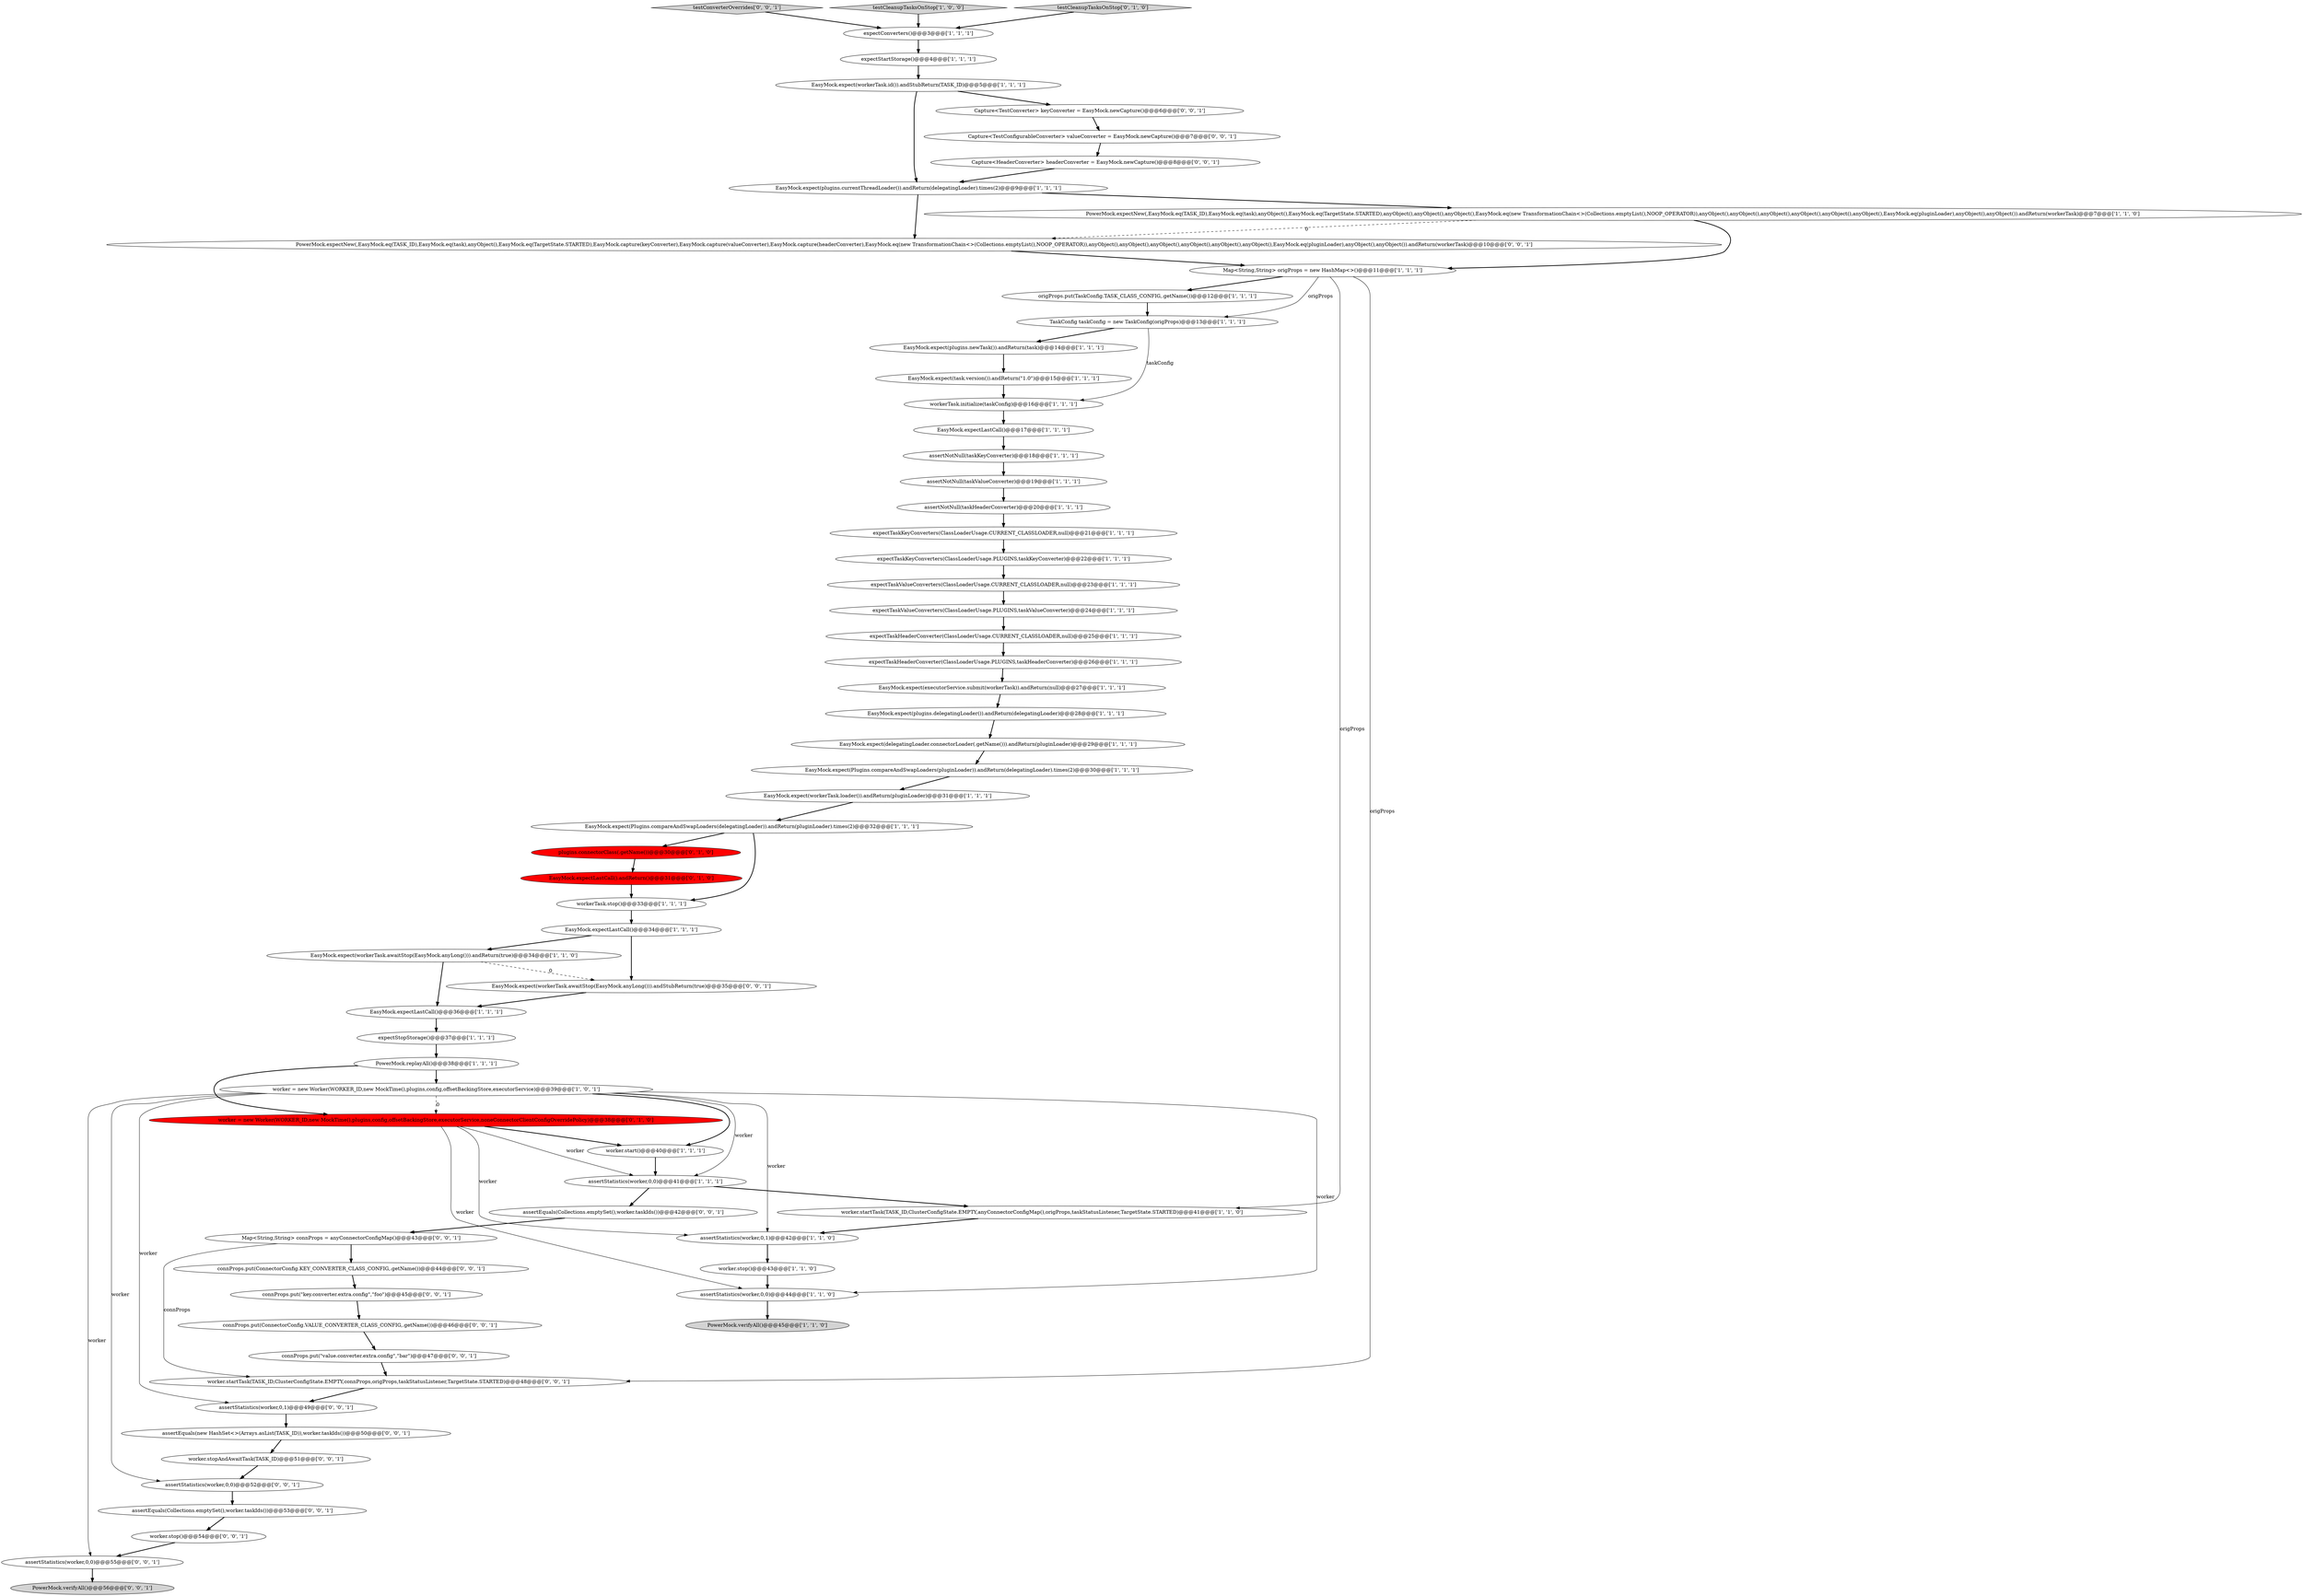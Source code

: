 digraph {
5 [style = filled, label = "EasyMock.expect(task.version()).andReturn(\"1.0\")@@@15@@@['1', '1', '1']", fillcolor = white, shape = ellipse image = "AAA0AAABBB1BBB"];
0 [style = filled, label = "expectTaskValueConverters(ClassLoaderUsage.PLUGINS,taskValueConverter)@@@24@@@['1', '1', '1']", fillcolor = white, shape = ellipse image = "AAA0AAABBB1BBB"];
24 [style = filled, label = "EasyMock.expect(Plugins.compareAndSwapLoaders(delegatingLoader)).andReturn(pluginLoader).times(2)@@@32@@@['1', '1', '1']", fillcolor = white, shape = ellipse image = "AAA0AAABBB1BBB"];
40 [style = filled, label = "EasyMock.expectLastCall()@@@36@@@['1', '1', '1']", fillcolor = white, shape = ellipse image = "AAA0AAABBB1BBB"];
3 [style = filled, label = "origProps.put(TaskConfig.TASK_CLASS_CONFIG,.getName())@@@12@@@['1', '1', '1']", fillcolor = white, shape = ellipse image = "AAA0AAABBB1BBB"];
16 [style = filled, label = "EasyMock.expect(Plugins.compareAndSwapLoaders(pluginLoader)).andReturn(delegatingLoader).times(2)@@@30@@@['1', '1', '1']", fillcolor = white, shape = ellipse image = "AAA0AAABBB1BBB"];
12 [style = filled, label = "TaskConfig taskConfig = new TaskConfig(origProps)@@@13@@@['1', '1', '1']", fillcolor = white, shape = ellipse image = "AAA0AAABBB1BBB"];
21 [style = filled, label = "expectTaskHeaderConverter(ClassLoaderUsage.PLUGINS,taskHeaderConverter)@@@26@@@['1', '1', '1']", fillcolor = white, shape = ellipse image = "AAA0AAABBB1BBB"];
52 [style = filled, label = "worker.stopAndAwaitTask(TASK_ID)@@@51@@@['0', '0', '1']", fillcolor = white, shape = ellipse image = "AAA0AAABBB3BBB"];
39 [style = filled, label = "worker = new Worker(WORKER_ID,new MockTime(),plugins,config,offsetBackingStore,executorService)@@@39@@@['1', '0', '1']", fillcolor = white, shape = ellipse image = "AAA0AAABBB1BBB"];
47 [style = filled, label = "connProps.put(\"value.converter.extra.config\",\"bar\")@@@47@@@['0', '0', '1']", fillcolor = white, shape = ellipse image = "AAA0AAABBB3BBB"];
51 [style = filled, label = "connProps.put(\"key.converter.extra.config\",\"foo\")@@@45@@@['0', '0', '1']", fillcolor = white, shape = ellipse image = "AAA0AAABBB3BBB"];
42 [style = filled, label = "worker = new Worker(WORKER_ID,new MockTime(),plugins,config,offsetBackingStore,executorService,noneConnectorClientConfigOverridePolicy)@@@38@@@['0', '1', '0']", fillcolor = red, shape = ellipse image = "AAA1AAABBB2BBB"];
37 [style = filled, label = "EasyMock.expectLastCall()@@@34@@@['1', '1', '1']", fillcolor = white, shape = ellipse image = "AAA0AAABBB1BBB"];
58 [style = filled, label = "assertEquals(Collections.emptySet(),worker.taskIds())@@@53@@@['0', '0', '1']", fillcolor = white, shape = ellipse image = "AAA0AAABBB3BBB"];
49 [style = filled, label = "testConverterOverrides['0', '0', '1']", fillcolor = lightgray, shape = diamond image = "AAA0AAABBB3BBB"];
11 [style = filled, label = "testCleanupTasksOnStop['1', '0', '0']", fillcolor = lightgray, shape = diamond image = "AAA0AAABBB1BBB"];
50 [style = filled, label = "worker.startTask(TASK_ID,ClusterConfigState.EMPTY,connProps,origProps,taskStatusListener,TargetState.STARTED)@@@48@@@['0', '0', '1']", fillcolor = white, shape = ellipse image = "AAA0AAABBB3BBB"];
61 [style = filled, label = "assertStatistics(worker,0,0)@@@52@@@['0', '0', '1']", fillcolor = white, shape = ellipse image = "AAA0AAABBB3BBB"];
48 [style = filled, label = "PowerMock.verifyAll()@@@56@@@['0', '0', '1']", fillcolor = lightgray, shape = ellipse image = "AAA0AAABBB3BBB"];
65 [style = filled, label = "Capture<TestConfigurableConverter> valueConverter = EasyMock.newCapture()@@@7@@@['0', '0', '1']", fillcolor = white, shape = ellipse image = "AAA0AAABBB3BBB"];
62 [style = filled, label = "assertEquals(new HashSet<>(Arrays.asList(TASK_ID)),worker.taskIds())@@@50@@@['0', '0', '1']", fillcolor = white, shape = ellipse image = "AAA0AAABBB3BBB"];
35 [style = filled, label = "assertStatistics(worker,0,0)@@@44@@@['1', '1', '0']", fillcolor = white, shape = ellipse image = "AAA0AAABBB1BBB"];
45 [style = filled, label = "plugins.connectorClass(.getName())@@@30@@@['0', '1', '0']", fillcolor = red, shape = ellipse image = "AAA1AAABBB2BBB"];
46 [style = filled, label = "Map<String,String> connProps = anyConnectorConfigMap()@@@43@@@['0', '0', '1']", fillcolor = white, shape = ellipse image = "AAA0AAABBB3BBB"];
6 [style = filled, label = "EasyMock.expectLastCall()@@@17@@@['1', '1', '1']", fillcolor = white, shape = ellipse image = "AAA0AAABBB1BBB"];
26 [style = filled, label = "assertNotNull(taskKeyConverter)@@@18@@@['1', '1', '1']", fillcolor = white, shape = ellipse image = "AAA0AAABBB1BBB"];
64 [style = filled, label = "connProps.put(ConnectorConfig.VALUE_CONVERTER_CLASS_CONFIG,.getName())@@@46@@@['0', '0', '1']", fillcolor = white, shape = ellipse image = "AAA0AAABBB3BBB"];
9 [style = filled, label = "assertStatistics(worker,0,1)@@@42@@@['1', '1', '0']", fillcolor = white, shape = ellipse image = "AAA0AAABBB1BBB"];
10 [style = filled, label = "assertNotNull(taskHeaderConverter)@@@20@@@['1', '1', '1']", fillcolor = white, shape = ellipse image = "AAA0AAABBB1BBB"];
56 [style = filled, label = "assertEquals(Collections.emptySet(),worker.taskIds())@@@42@@@['0', '0', '1']", fillcolor = white, shape = ellipse image = "AAA0AAABBB3BBB"];
7 [style = filled, label = "expectTaskKeyConverters(ClassLoaderUsage.PLUGINS,taskKeyConverter)@@@22@@@['1', '1', '1']", fillcolor = white, shape = ellipse image = "AAA0AAABBB1BBB"];
59 [style = filled, label = "assertStatistics(worker,0,1)@@@49@@@['0', '0', '1']", fillcolor = white, shape = ellipse image = "AAA0AAABBB3BBB"];
30 [style = filled, label = "EasyMock.expect(plugins.currentThreadLoader()).andReturn(delegatingLoader).times(2)@@@9@@@['1', '1', '1']", fillcolor = white, shape = ellipse image = "AAA0AAABBB1BBB"];
19 [style = filled, label = "EasyMock.expect(executorService.submit(workerTask)).andReturn(null)@@@27@@@['1', '1', '1']", fillcolor = white, shape = ellipse image = "AAA0AAABBB1BBB"];
43 [style = filled, label = "testCleanupTasksOnStop['0', '1', '0']", fillcolor = lightgray, shape = diamond image = "AAA0AAABBB2BBB"];
54 [style = filled, label = "Capture<TestConverter> keyConverter = EasyMock.newCapture()@@@6@@@['0', '0', '1']", fillcolor = white, shape = ellipse image = "AAA0AAABBB3BBB"];
28 [style = filled, label = "expectTaskKeyConverters(ClassLoaderUsage.CURRENT_CLASSLOADER,null)@@@21@@@['1', '1', '1']", fillcolor = white, shape = ellipse image = "AAA0AAABBB1BBB"];
53 [style = filled, label = "PowerMock.expectNew(,EasyMock.eq(TASK_ID),EasyMock.eq(task),anyObject(),EasyMock.eq(TargetState.STARTED),EasyMock.capture(keyConverter),EasyMock.capture(valueConverter),EasyMock.capture(headerConverter),EasyMock.eq(new TransformationChain<>(Collections.emptyList(),NOOP_OPERATOR)),anyObject(),anyObject(),anyObject(),anyObject(),anyObject(),anyObject(),EasyMock.eq(pluginLoader),anyObject(),anyObject()).andReturn(workerTask)@@@10@@@['0', '0', '1']", fillcolor = white, shape = ellipse image = "AAA0AAABBB3BBB"];
2 [style = filled, label = "PowerMock.replayAll()@@@38@@@['1', '1', '1']", fillcolor = white, shape = ellipse image = "AAA0AAABBB1BBB"];
41 [style = filled, label = "EasyMock.expect(plugins.newTask()).andReturn(task)@@@14@@@['1', '1', '1']", fillcolor = white, shape = ellipse image = "AAA0AAABBB1BBB"];
38 [style = filled, label = "assertStatistics(worker,0,0)@@@41@@@['1', '1', '1']", fillcolor = white, shape = ellipse image = "AAA0AAABBB1BBB"];
4 [style = filled, label = "workerTask.stop()@@@33@@@['1', '1', '1']", fillcolor = white, shape = ellipse image = "AAA0AAABBB1BBB"];
63 [style = filled, label = "connProps.put(ConnectorConfig.KEY_CONVERTER_CLASS_CONFIG,.getName())@@@44@@@['0', '0', '1']", fillcolor = white, shape = ellipse image = "AAA0AAABBB3BBB"];
1 [style = filled, label = "EasyMock.expect(workerTask.awaitStop(EasyMock.anyLong())).andReturn(true)@@@34@@@['1', '1', '0']", fillcolor = white, shape = ellipse image = "AAA0AAABBB1BBB"];
14 [style = filled, label = "PowerMock.expectNew(,EasyMock.eq(TASK_ID),EasyMock.eq(task),anyObject(),EasyMock.eq(TargetState.STARTED),anyObject(),anyObject(),anyObject(),EasyMock.eq(new TransformationChain<>(Collections.emptyList(),NOOP_OPERATOR)),anyObject(),anyObject(),anyObject(),anyObject(),anyObject(),anyObject(),EasyMock.eq(pluginLoader),anyObject(),anyObject()).andReturn(workerTask)@@@7@@@['1', '1', '0']", fillcolor = white, shape = ellipse image = "AAA0AAABBB1BBB"];
22 [style = filled, label = "EasyMock.expect(workerTask.loader()).andReturn(pluginLoader)@@@31@@@['1', '1', '1']", fillcolor = white, shape = ellipse image = "AAA0AAABBB1BBB"];
32 [style = filled, label = "workerTask.initialize(taskConfig)@@@16@@@['1', '1', '1']", fillcolor = white, shape = ellipse image = "AAA0AAABBB1BBB"];
55 [style = filled, label = "assertStatistics(worker,0,0)@@@55@@@['0', '0', '1']", fillcolor = white, shape = ellipse image = "AAA0AAABBB3BBB"];
29 [style = filled, label = "worker.start()@@@40@@@['1', '1', '1']", fillcolor = white, shape = ellipse image = "AAA0AAABBB1BBB"];
15 [style = filled, label = "expectTaskHeaderConverter(ClassLoaderUsage.CURRENT_CLASSLOADER,null)@@@25@@@['1', '1', '1']", fillcolor = white, shape = ellipse image = "AAA0AAABBB1BBB"];
23 [style = filled, label = "worker.stop()@@@43@@@['1', '1', '0']", fillcolor = white, shape = ellipse image = "AAA0AAABBB1BBB"];
25 [style = filled, label = "PowerMock.verifyAll()@@@45@@@['1', '1', '0']", fillcolor = lightgray, shape = ellipse image = "AAA0AAABBB1BBB"];
31 [style = filled, label = "expectStopStorage()@@@37@@@['1', '1', '1']", fillcolor = white, shape = ellipse image = "AAA0AAABBB1BBB"];
36 [style = filled, label = "worker.startTask(TASK_ID,ClusterConfigState.EMPTY,anyConnectorConfigMap(),origProps,taskStatusListener,TargetState.STARTED)@@@41@@@['1', '1', '0']", fillcolor = white, shape = ellipse image = "AAA0AAABBB1BBB"];
44 [style = filled, label = "EasyMock.expectLastCall().andReturn()@@@31@@@['0', '1', '0']", fillcolor = red, shape = ellipse image = "AAA1AAABBB2BBB"];
60 [style = filled, label = "Capture<HeaderConverter> headerConverter = EasyMock.newCapture()@@@8@@@['0', '0', '1']", fillcolor = white, shape = ellipse image = "AAA0AAABBB3BBB"];
34 [style = filled, label = "EasyMock.expect(delegatingLoader.connectorLoader(.getName())).andReturn(pluginLoader)@@@29@@@['1', '1', '1']", fillcolor = white, shape = ellipse image = "AAA0AAABBB1BBB"];
13 [style = filled, label = "EasyMock.expect(plugins.delegatingLoader()).andReturn(delegatingLoader)@@@28@@@['1', '1', '1']", fillcolor = white, shape = ellipse image = "AAA0AAABBB1BBB"];
20 [style = filled, label = "expectConverters()@@@3@@@['1', '1', '1']", fillcolor = white, shape = ellipse image = "AAA0AAABBB1BBB"];
17 [style = filled, label = "EasyMock.expect(workerTask.id()).andStubReturn(TASK_ID)@@@5@@@['1', '1', '1']", fillcolor = white, shape = ellipse image = "AAA0AAABBB1BBB"];
66 [style = filled, label = "EasyMock.expect(workerTask.awaitStop(EasyMock.anyLong())).andStubReturn(true)@@@35@@@['0', '0', '1']", fillcolor = white, shape = ellipse image = "AAA0AAABBB3BBB"];
27 [style = filled, label = "assertNotNull(taskValueConverter)@@@19@@@['1', '1', '1']", fillcolor = white, shape = ellipse image = "AAA0AAABBB1BBB"];
8 [style = filled, label = "expectStartStorage()@@@4@@@['1', '1', '1']", fillcolor = white, shape = ellipse image = "AAA0AAABBB1BBB"];
18 [style = filled, label = "Map<String,String> origProps = new HashMap<>()@@@11@@@['1', '1', '1']", fillcolor = white, shape = ellipse image = "AAA0AAABBB1BBB"];
57 [style = filled, label = "worker.stop()@@@54@@@['0', '0', '1']", fillcolor = white, shape = ellipse image = "AAA0AAABBB3BBB"];
33 [style = filled, label = "expectTaskValueConverters(ClassLoaderUsage.CURRENT_CLASSLOADER,null)@@@23@@@['1', '1', '1']", fillcolor = white, shape = ellipse image = "AAA0AAABBB1BBB"];
18->3 [style = bold, label=""];
65->60 [style = bold, label=""];
39->38 [style = solid, label="worker"];
17->54 [style = bold, label=""];
15->21 [style = bold, label=""];
42->38 [style = solid, label="worker"];
59->62 [style = bold, label=""];
18->36 [style = solid, label="origProps"];
42->29 [style = bold, label=""];
32->6 [style = bold, label=""];
0->15 [style = bold, label=""];
54->65 [style = bold, label=""];
18->50 [style = solid, label="origProps"];
33->0 [style = bold, label=""];
55->48 [style = bold, label=""];
42->35 [style = solid, label="worker"];
38->56 [style = bold, label=""];
30->14 [style = bold, label=""];
42->9 [style = solid, label="worker"];
40->31 [style = bold, label=""];
39->55 [style = solid, label="worker"];
39->29 [style = bold, label=""];
13->34 [style = bold, label=""];
36->9 [style = bold, label=""];
21->19 [style = bold, label=""];
63->51 [style = bold, label=""];
57->55 [style = bold, label=""];
37->1 [style = bold, label=""];
56->46 [style = bold, label=""];
31->2 [style = bold, label=""];
12->32 [style = solid, label="taskConfig"];
39->61 [style = solid, label="worker"];
12->41 [style = bold, label=""];
23->35 [style = bold, label=""];
8->17 [style = bold, label=""];
2->39 [style = bold, label=""];
7->33 [style = bold, label=""];
26->27 [style = bold, label=""];
46->63 [style = bold, label=""];
20->8 [style = bold, label=""];
39->9 [style = solid, label="worker"];
19->13 [style = bold, label=""];
44->4 [style = bold, label=""];
14->18 [style = bold, label=""];
29->38 [style = bold, label=""];
6->26 [style = bold, label=""];
1->66 [style = dashed, label="0"];
52->61 [style = bold, label=""];
43->20 [style = bold, label=""];
58->57 [style = bold, label=""];
30->53 [style = bold, label=""];
3->12 [style = bold, label=""];
45->44 [style = bold, label=""];
37->66 [style = bold, label=""];
47->50 [style = bold, label=""];
24->45 [style = bold, label=""];
35->25 [style = bold, label=""];
5->32 [style = bold, label=""];
39->35 [style = solid, label="worker"];
46->50 [style = solid, label="connProps"];
51->64 [style = bold, label=""];
34->16 [style = bold, label=""];
27->10 [style = bold, label=""];
49->20 [style = bold, label=""];
11->20 [style = bold, label=""];
14->53 [style = dashed, label="0"];
10->28 [style = bold, label=""];
1->40 [style = bold, label=""];
53->18 [style = bold, label=""];
66->40 [style = bold, label=""];
62->52 [style = bold, label=""];
28->7 [style = bold, label=""];
38->36 [style = bold, label=""];
17->30 [style = bold, label=""];
61->58 [style = bold, label=""];
16->22 [style = bold, label=""];
18->12 [style = solid, label="origProps"];
39->59 [style = solid, label="worker"];
9->23 [style = bold, label=""];
39->42 [style = dashed, label="0"];
24->4 [style = bold, label=""];
4->37 [style = bold, label=""];
64->47 [style = bold, label=""];
60->30 [style = bold, label=""];
22->24 [style = bold, label=""];
2->42 [style = bold, label=""];
41->5 [style = bold, label=""];
50->59 [style = bold, label=""];
}
